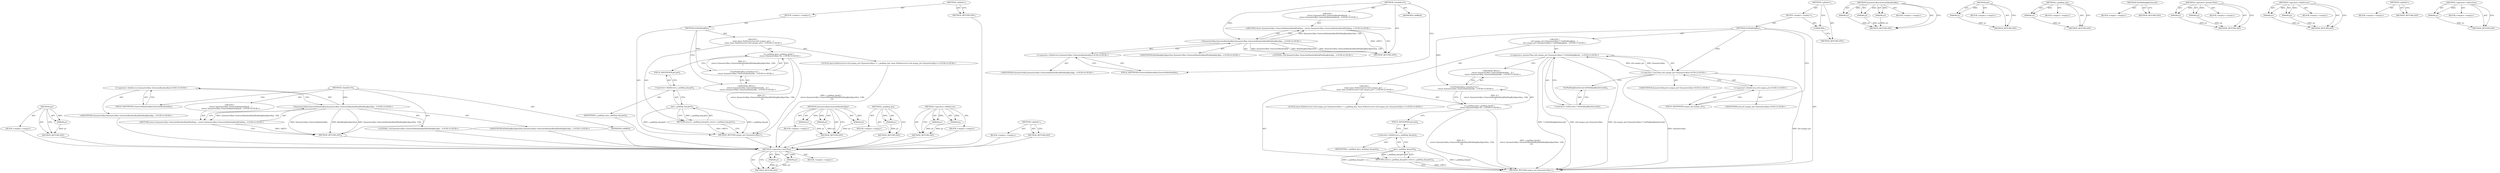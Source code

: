 digraph "&lt;operator&gt;.indirection" {
vulnerable_67 [label=<(METHOD,get)>];
vulnerable_68 [label=<(PARAM,p1)>];
vulnerable_69 [label=<(BLOCK,&lt;empty&gt;,&lt;empty&gt;)>];
vulnerable_70 [label=<(METHOD_RETURN,ANY)>];
vulnerable_3 [label=<(METHOD,&lt;lambda&gt;0)<SUB>2</SUB>>];
vulnerable_4 [label="<(BLOCK,{
     return SymmetricKey::GenerateRandomKey(k...,{
     return SymmetricKey::GenerateRandomKey(k...)<SUB>2</SUB>>"];
vulnerable_5 [label="<(RETURN,return SymmetricKey::GenerateRandomKey(kPadding...,return SymmetricKey::GenerateRandomKey(kPadding...)<SUB>3</SUB>>"];
vulnerable_6 [label="<(SymmetricKey.GenerateRandomKey,SymmetricKey::GenerateRandomKey(kPaddingKeyAlgo...)<SUB>3</SUB>>"];
vulnerable_7 [label="<(&lt;operator&gt;.fieldAccess,SymmetricKey::GenerateRandomKey)<SUB>3</SUB>>"];
vulnerable_8 [label="<(IDENTIFIER,SymmetricKey,SymmetricKey::GenerateRandomKey(kPaddingKeyAlgo...)<SUB>3</SUB>>"];
vulnerable_9 [label=<(FIELD_IDENTIFIER,GenerateRandomKey,GenerateRandomKey)<SUB>3</SUB>>];
vulnerable_10 [label="<(IDENTIFIER,kPaddingKeyAlgorithm,SymmetricKey::GenerateRandomKey(kPaddingKeyAlgo...)<SUB>3</SUB>>"];
vulnerable_11 [label="<(LITERAL,128,SymmetricKey::GenerateRandomKey(kPaddingKeyAlgo...)<SUB>3</SUB>>"];
vulnerable_12 [label=<(MODIFIER,LAMBDA)>];
vulnerable_13 [label=<(METHOD_RETURN,ANY)<SUB>2</SUB>>];
vulnerable_18 [label=<(METHOD,&lt;global&gt;)<SUB>1</SUB>>];
vulnerable_19 [label=<(BLOCK,&lt;empty&gt;,&lt;empty&gt;)<SUB>1</SUB>>];
vulnerable_20 [label=<(METHOD,GetPaddingKey)<SUB>1</SUB>>];
vulnerable_21 [label="<(BLOCK,{
   static base::NoDestructor&lt;std::unique_ptr&lt;...,{
   static base::NoDestructor&lt;std::unique_ptr&lt;...)<SUB>1</SUB>>"];
vulnerable_22 [label="<(LOCAL,base.NoDestructor&lt;std.unique_ptr&lt;SymmetricKey&gt;&gt; s_padding_key: base.NoDestructor&lt;std.unique_ptr&lt;SymmetricKey&gt;&gt;)<SUB>2</SUB>>"];
vulnerable_23 [label="<(s_padding_key,s_padding_key([] {
     return SymmetricKey::Ge...)<SUB>2</SUB>>"];
vulnerable_24 [label="<(GetPaddingKey.&lt;lambda&gt;0,[] {
     return SymmetricKey::GenerateRandomKe...)<SUB>2</SUB>>"];
vulnerable_25 [label="<(METHOD_REF,[] {
     return SymmetricKey::GenerateRandomKe...,[] {
     return SymmetricKey::GenerateRandomKe...)<SUB>2</SUB>>"];
vulnerable_26 [label=<(RETURN,return s_padding_key.get();,return s_padding_key.get();)<SUB>5</SUB>>];
vulnerable_27 [label=<(get,s_padding_key.get())<SUB>5</SUB>>];
vulnerable_28 [label=<(&lt;operator&gt;.fieldAccess,s_padding_key.get)<SUB>5</SUB>>];
vulnerable_29 [label=<(IDENTIFIER,s_padding_key,s_padding_key.get())<SUB>5</SUB>>];
vulnerable_30 [label=<(FIELD_IDENTIFIER,get,get)<SUB>5</SUB>>];
vulnerable_31 [label=<(METHOD_RETURN,unique_ptr&lt;SymmetricKey&gt;)<SUB>1</SUB>>];
vulnerable_33 [label=<(METHOD_RETURN,ANY)<SUB>1</SUB>>];
vulnerable_52 [label=<(METHOD,SymmetricKey.GenerateRandomKey)>];
vulnerable_53 [label=<(PARAM,p1)>];
vulnerable_54 [label=<(PARAM,p2)>];
vulnerable_55 [label=<(PARAM,p3)>];
vulnerable_56 [label=<(BLOCK,&lt;empty&gt;,&lt;empty&gt;)>];
vulnerable_57 [label=<(METHOD_RETURN,ANY)>];
vulnerable_63 [label=<(METHOD,s_padding_key)>];
vulnerable_64 [label=<(PARAM,p1)>];
vulnerable_65 [label=<(BLOCK,&lt;empty&gt;,&lt;empty&gt;)>];
vulnerable_66 [label=<(METHOD_RETURN,ANY)>];
vulnerable_58 [label=<(METHOD,&lt;operator&gt;.fieldAccess)>];
vulnerable_59 [label=<(PARAM,p1)>];
vulnerable_60 [label=<(PARAM,p2)>];
vulnerable_61 [label=<(BLOCK,&lt;empty&gt;,&lt;empty&gt;)>];
vulnerable_62 [label=<(METHOD_RETURN,ANY)>];
vulnerable_46 [label=<(METHOD,&lt;global&gt;)<SUB>1</SUB>>];
vulnerable_47 [label=<(BLOCK,&lt;empty&gt;,&lt;empty&gt;)>];
vulnerable_48 [label=<(METHOD_RETURN,ANY)>];
fixed_78 [label=<(METHOD,&lt;operator&gt;.lessThan)>];
fixed_79 [label=<(PARAM,p1)>];
fixed_80 [label=<(PARAM,p2)>];
fixed_81 [label=<(BLOCK,&lt;empty&gt;,&lt;empty&gt;)>];
fixed_82 [label=<(METHOD_RETURN,ANY)>];
fixed_3 [label=<(METHOD,&lt;lambda&gt;0)<SUB>3</SUB>>];
fixed_4 [label="<(BLOCK,{
     return SymmetricKey::GenerateRandomKey(k...,{
     return SymmetricKey::GenerateRandomKey(k...)<SUB>3</SUB>>"];
fixed_5 [label="<(RETURN,return SymmetricKey::GenerateRandomKey(kPadding...,return SymmetricKey::GenerateRandomKey(kPadding...)<SUB>4</SUB>>"];
fixed_6 [label="<(SymmetricKey.GenerateRandomKey,SymmetricKey::GenerateRandomKey(kPaddingKeyAlgo...)<SUB>4</SUB>>"];
fixed_7 [label="<(&lt;operator&gt;.fieldAccess,SymmetricKey::GenerateRandomKey)<SUB>4</SUB>>"];
fixed_8 [label="<(IDENTIFIER,SymmetricKey,SymmetricKey::GenerateRandomKey(kPaddingKeyAlgo...)<SUB>4</SUB>>"];
fixed_9 [label=<(FIELD_IDENTIFIER,GenerateRandomKey,GenerateRandomKey)<SUB>4</SUB>>];
fixed_10 [label="<(IDENTIFIER,kPaddingKeyAlgorithm,SymmetricKey::GenerateRandomKey(kPaddingKeyAlgo...)<SUB>4</SUB>>"];
fixed_11 [label="<(LITERAL,128,SymmetricKey::GenerateRandomKey(kPaddingKeyAlgo...)<SUB>4</SUB>>"];
fixed_12 [label=<(MODIFIER,LAMBDA)>];
fixed_13 [label=<(METHOD_RETURN,ANY)<SUB>3</SUB>>];
fixed_18 [label=<(METHOD,&lt;global&gt;)<SUB>1</SUB>>];
fixed_19 [label=<(BLOCK,&lt;empty&gt;,&lt;empty&gt;)<SUB>1</SUB>>];
fixed_20 [label=<(METHOD,GetPaddingKey)<SUB>1</SUB>>];
fixed_21 [label="<(BLOCK,{
std::unique_ptr&lt;SymmetricKey&gt;* GetPaddingKeyI...,{
std::unique_ptr&lt;SymmetricKey&gt;* GetPaddingKeyI...)<SUB>1</SUB>>"];
fixed_22 [label="<(&lt;operator&gt;.greaterThan,std::unique_ptr&lt;SymmetricKey&gt;* GetPaddingKeyInt...)<SUB>2</SUB>>"];
fixed_23 [label="<(&lt;operator&gt;.lessThan,std::unique_ptr&lt;SymmetricKey)<SUB>2</SUB>>"];
fixed_24 [label="<(&lt;operator&gt;.fieldAccess,std::unique_ptr)<SUB>2</SUB>>"];
fixed_25 [label="<(IDENTIFIER,std,std::unique_ptr&lt;SymmetricKey)<SUB>2</SUB>>"];
fixed_26 [label=<(FIELD_IDENTIFIER,unique_ptr,unique_ptr)<SUB>2</SUB>>];
fixed_27 [label="<(IDENTIFIER,SymmetricKey,std::unique_ptr&lt;SymmetricKey)<SUB>2</SUB>>"];
fixed_28 [label=<(&lt;operator&gt;.indirection,* GetPaddingKeyInternal())<SUB>2</SUB>>];
fixed_29 [label=<(GetPaddingKeyInternal,GetPaddingKeyInternal())<SUB>2</SUB>>];
fixed_30 [label="<(BLOCK,{
   static base::NoDestructor&lt;std::unique_ptr&lt;...,{
   static base::NoDestructor&lt;std::unique_ptr&lt;...)<SUB>2</SUB>>"];
fixed_31 [label="<(LOCAL,base.NoDestructor&lt;std.unique_ptr&lt;SymmetricKey&gt;&gt; s_padding_key: base.NoDestructor&lt;std.unique_ptr&lt;SymmetricKey&gt;&gt;)<SUB>3</SUB>>"];
fixed_32 [label="<(s_padding_key,s_padding_key([] {
     return SymmetricKey::Ge...)<SUB>3</SUB>>"];
fixed_33 [label="<(GetPaddingKey.&lt;lambda&gt;0,[] {
     return SymmetricKey::GenerateRandomKe...)<SUB>3</SUB>>"];
fixed_34 [label="<(METHOD_REF,[] {
     return SymmetricKey::GenerateRandomKe...,[] {
     return SymmetricKey::GenerateRandomKe...)<SUB>3</SUB>>"];
fixed_35 [label=<(RETURN,return s_padding_key.get();,return s_padding_key.get();)<SUB>6</SUB>>];
fixed_36 [label=<(get,s_padding_key.get())<SUB>6</SUB>>];
fixed_37 [label=<(&lt;operator&gt;.fieldAccess,s_padding_key.get)<SUB>6</SUB>>];
fixed_38 [label=<(IDENTIFIER,s_padding_key,s_padding_key.get())<SUB>6</SUB>>];
fixed_39 [label=<(FIELD_IDENTIFIER,get,get)<SUB>6</SUB>>];
fixed_40 [label=<(METHOD_RETURN,unique_ptr&lt;SymmetricKey&gt;)<SUB>1</SUB>>];
fixed_42 [label=<(UNKNOWN,,)>];
fixed_43 [label=<(METHOD_RETURN,ANY)<SUB>1</SUB>>];
fixed_62 [label=<(METHOD,SymmetricKey.GenerateRandomKey)>];
fixed_63 [label=<(PARAM,p1)>];
fixed_64 [label=<(PARAM,p2)>];
fixed_65 [label=<(PARAM,p3)>];
fixed_66 [label=<(BLOCK,&lt;empty&gt;,&lt;empty&gt;)>];
fixed_67 [label=<(METHOD_RETURN,ANY)>];
fixed_94 [label=<(METHOD,get)>];
fixed_95 [label=<(PARAM,p1)>];
fixed_96 [label=<(BLOCK,&lt;empty&gt;,&lt;empty&gt;)>];
fixed_97 [label=<(METHOD_RETURN,ANY)>];
fixed_90 [label=<(METHOD,s_padding_key)>];
fixed_91 [label=<(PARAM,p1)>];
fixed_92 [label=<(BLOCK,&lt;empty&gt;,&lt;empty&gt;)>];
fixed_93 [label=<(METHOD_RETURN,ANY)>];
fixed_87 [label=<(METHOD,GetPaddingKeyInternal)>];
fixed_88 [label=<(BLOCK,&lt;empty&gt;,&lt;empty&gt;)>];
fixed_89 [label=<(METHOD_RETURN,ANY)>];
fixed_73 [label=<(METHOD,&lt;operator&gt;.greaterThan)>];
fixed_74 [label=<(PARAM,p1)>];
fixed_75 [label=<(PARAM,p2)>];
fixed_76 [label=<(BLOCK,&lt;empty&gt;,&lt;empty&gt;)>];
fixed_77 [label=<(METHOD_RETURN,ANY)>];
fixed_68 [label=<(METHOD,&lt;operator&gt;.fieldAccess)>];
fixed_69 [label=<(PARAM,p1)>];
fixed_70 [label=<(PARAM,p2)>];
fixed_71 [label=<(BLOCK,&lt;empty&gt;,&lt;empty&gt;)>];
fixed_72 [label=<(METHOD_RETURN,ANY)>];
fixed_56 [label=<(METHOD,&lt;global&gt;)<SUB>1</SUB>>];
fixed_57 [label=<(BLOCK,&lt;empty&gt;,&lt;empty&gt;)>];
fixed_58 [label=<(METHOD_RETURN,ANY)>];
fixed_83 [label=<(METHOD,&lt;operator&gt;.indirection)>];
fixed_84 [label=<(PARAM,p1)>];
fixed_85 [label=<(BLOCK,&lt;empty&gt;,&lt;empty&gt;)>];
fixed_86 [label=<(METHOD_RETURN,ANY)>];
vulnerable_67 -> vulnerable_68  [key=0, label="AST: "];
vulnerable_67 -> vulnerable_68  [key=1, label="DDG: "];
vulnerable_67 -> vulnerable_69  [key=0, label="AST: "];
vulnerable_67 -> vulnerable_70  [key=0, label="AST: "];
vulnerable_67 -> vulnerable_70  [key=1, label="CFG: "];
vulnerable_68 -> vulnerable_70  [key=0, label="DDG: p1"];
vulnerable_69 -> fixed_78  [key=0];
vulnerable_70 -> fixed_78  [key=0];
vulnerable_3 -> vulnerable_4  [key=0, label="AST: "];
vulnerable_3 -> vulnerable_12  [key=0, label="AST: "];
vulnerable_3 -> vulnerable_13  [key=0, label="AST: "];
vulnerable_3 -> vulnerable_9  [key=0, label="CFG: "];
vulnerable_3 -> vulnerable_6  [key=0, label="DDG: "];
vulnerable_4 -> vulnerable_5  [key=0, label="AST: "];
vulnerable_5 -> vulnerable_6  [key=0, label="AST: "];
vulnerable_5 -> vulnerable_13  [key=0, label="CFG: "];
vulnerable_5 -> vulnerable_13  [key=1, label="DDG: &lt;RET&gt;"];
vulnerable_6 -> vulnerable_7  [key=0, label="AST: "];
vulnerable_6 -> vulnerable_10  [key=0, label="AST: "];
vulnerable_6 -> vulnerable_11  [key=0, label="AST: "];
vulnerable_6 -> vulnerable_5  [key=0, label="CFG: "];
vulnerable_6 -> vulnerable_5  [key=1, label="DDG: SymmetricKey::GenerateRandomKey(kPaddingKeyAlgorithm, 128)"];
vulnerable_6 -> vulnerable_13  [key=0, label="DDG: SymmetricKey::GenerateRandomKey"];
vulnerable_6 -> vulnerable_13  [key=1, label="DDG: kPaddingKeyAlgorithm"];
vulnerable_6 -> vulnerable_13  [key=2, label="DDG: SymmetricKey::GenerateRandomKey(kPaddingKeyAlgorithm, 128)"];
vulnerable_7 -> vulnerable_8  [key=0, label="AST: "];
vulnerable_7 -> vulnerable_9  [key=0, label="AST: "];
vulnerable_7 -> vulnerable_6  [key=0, label="CFG: "];
vulnerable_8 -> fixed_78  [key=0];
vulnerable_9 -> vulnerable_7  [key=0, label="CFG: "];
vulnerable_10 -> fixed_78  [key=0];
vulnerable_11 -> fixed_78  [key=0];
vulnerable_12 -> fixed_78  [key=0];
vulnerable_13 -> fixed_78  [key=0];
vulnerable_18 -> vulnerable_19  [key=0, label="AST: "];
vulnerable_18 -> vulnerable_33  [key=0, label="AST: "];
vulnerable_18 -> vulnerable_33  [key=1, label="CFG: "];
vulnerable_19 -> vulnerable_20  [key=0, label="AST: "];
vulnerable_20 -> vulnerable_21  [key=0, label="AST: "];
vulnerable_20 -> vulnerable_31  [key=0, label="AST: "];
vulnerable_20 -> vulnerable_25  [key=0, label="CFG: "];
vulnerable_20 -> vulnerable_24  [key=0, label="DDG: "];
vulnerable_21 -> vulnerable_22  [key=0, label="AST: "];
vulnerable_21 -> vulnerable_23  [key=0, label="AST: "];
vulnerable_21 -> vulnerable_26  [key=0, label="AST: "];
vulnerable_22 -> fixed_78  [key=0];
vulnerable_23 -> vulnerable_24  [key=0, label="AST: "];
vulnerable_23 -> vulnerable_30  [key=0, label="CFG: "];
vulnerable_23 -> vulnerable_31  [key=0, label="DDG: [] {
     return SymmetricKey::GenerateRandomKey(kPaddingKeyAlgorithm, 128);
   }()"];
vulnerable_23 -> vulnerable_31  [key=1, label="DDG: s_padding_key([] {
     return SymmetricKey::GenerateRandomKey(kPaddingKeyAlgorithm, 128);
   }())"];
vulnerable_24 -> vulnerable_25  [key=0, label="AST: "];
vulnerable_24 -> vulnerable_23  [key=0, label="CFG: "];
vulnerable_24 -> vulnerable_23  [key=1, label="DDG: [] {
     return SymmetricKey::GenerateRandomKey(kPaddingKeyAlgorithm, 128);
   }"];
vulnerable_25 -> vulnerable_24  [key=0, label="CFG: "];
vulnerable_26 -> vulnerable_27  [key=0, label="AST: "];
vulnerable_26 -> vulnerable_31  [key=0, label="CFG: "];
vulnerable_26 -> vulnerable_31  [key=1, label="DDG: &lt;RET&gt;"];
vulnerable_27 -> vulnerable_28  [key=0, label="AST: "];
vulnerable_27 -> vulnerable_26  [key=0, label="CFG: "];
vulnerable_27 -> vulnerable_26  [key=1, label="DDG: s_padding_key.get()"];
vulnerable_27 -> vulnerable_31  [key=0, label="DDG: s_padding_key.get"];
vulnerable_27 -> vulnerable_31  [key=1, label="DDG: s_padding_key.get()"];
vulnerable_28 -> vulnerable_29  [key=0, label="AST: "];
vulnerable_28 -> vulnerable_30  [key=0, label="AST: "];
vulnerable_28 -> vulnerable_27  [key=0, label="CFG: "];
vulnerable_29 -> fixed_78  [key=0];
vulnerable_30 -> vulnerable_28  [key=0, label="CFG: "];
vulnerable_31 -> fixed_78  [key=0];
vulnerable_33 -> fixed_78  [key=0];
vulnerable_52 -> vulnerable_53  [key=0, label="AST: "];
vulnerable_52 -> vulnerable_53  [key=1, label="DDG: "];
vulnerable_52 -> vulnerable_56  [key=0, label="AST: "];
vulnerable_52 -> vulnerable_54  [key=0, label="AST: "];
vulnerable_52 -> vulnerable_54  [key=1, label="DDG: "];
vulnerable_52 -> vulnerable_57  [key=0, label="AST: "];
vulnerable_52 -> vulnerable_57  [key=1, label="CFG: "];
vulnerable_52 -> vulnerable_55  [key=0, label="AST: "];
vulnerable_52 -> vulnerable_55  [key=1, label="DDG: "];
vulnerable_53 -> vulnerable_57  [key=0, label="DDG: p1"];
vulnerable_54 -> vulnerable_57  [key=0, label="DDG: p2"];
vulnerable_55 -> vulnerable_57  [key=0, label="DDG: p3"];
vulnerable_56 -> fixed_78  [key=0];
vulnerable_57 -> fixed_78  [key=0];
vulnerable_63 -> vulnerable_64  [key=0, label="AST: "];
vulnerable_63 -> vulnerable_64  [key=1, label="DDG: "];
vulnerable_63 -> vulnerable_65  [key=0, label="AST: "];
vulnerable_63 -> vulnerable_66  [key=0, label="AST: "];
vulnerable_63 -> vulnerable_66  [key=1, label="CFG: "];
vulnerable_64 -> vulnerable_66  [key=0, label="DDG: p1"];
vulnerable_65 -> fixed_78  [key=0];
vulnerable_66 -> fixed_78  [key=0];
vulnerable_58 -> vulnerable_59  [key=0, label="AST: "];
vulnerable_58 -> vulnerable_59  [key=1, label="DDG: "];
vulnerable_58 -> vulnerable_61  [key=0, label="AST: "];
vulnerable_58 -> vulnerable_60  [key=0, label="AST: "];
vulnerable_58 -> vulnerable_60  [key=1, label="DDG: "];
vulnerable_58 -> vulnerable_62  [key=0, label="AST: "];
vulnerable_58 -> vulnerable_62  [key=1, label="CFG: "];
vulnerable_59 -> vulnerable_62  [key=0, label="DDG: p1"];
vulnerable_60 -> vulnerable_62  [key=0, label="DDG: p2"];
vulnerable_61 -> fixed_78  [key=0];
vulnerable_62 -> fixed_78  [key=0];
vulnerable_46 -> vulnerable_47  [key=0, label="AST: "];
vulnerable_46 -> vulnerable_48  [key=0, label="AST: "];
vulnerable_46 -> vulnerable_48  [key=1, label="CFG: "];
vulnerable_47 -> fixed_78  [key=0];
vulnerable_48 -> fixed_78  [key=0];
fixed_78 -> fixed_79  [key=0, label="AST: "];
fixed_78 -> fixed_79  [key=1, label="DDG: "];
fixed_78 -> fixed_81  [key=0, label="AST: "];
fixed_78 -> fixed_80  [key=0, label="AST: "];
fixed_78 -> fixed_80  [key=1, label="DDG: "];
fixed_78 -> fixed_82  [key=0, label="AST: "];
fixed_78 -> fixed_82  [key=1, label="CFG: "];
fixed_79 -> fixed_82  [key=0, label="DDG: p1"];
fixed_80 -> fixed_82  [key=0, label="DDG: p2"];
fixed_3 -> fixed_4  [key=0, label="AST: "];
fixed_3 -> fixed_12  [key=0, label="AST: "];
fixed_3 -> fixed_13  [key=0, label="AST: "];
fixed_3 -> fixed_9  [key=0, label="CFG: "];
fixed_3 -> fixed_6  [key=0, label="DDG: "];
fixed_4 -> fixed_5  [key=0, label="AST: "];
fixed_5 -> fixed_6  [key=0, label="AST: "];
fixed_5 -> fixed_13  [key=0, label="CFG: "];
fixed_5 -> fixed_13  [key=1, label="DDG: &lt;RET&gt;"];
fixed_6 -> fixed_7  [key=0, label="AST: "];
fixed_6 -> fixed_10  [key=0, label="AST: "];
fixed_6 -> fixed_11  [key=0, label="AST: "];
fixed_6 -> fixed_5  [key=0, label="CFG: "];
fixed_6 -> fixed_5  [key=1, label="DDG: SymmetricKey::GenerateRandomKey(kPaddingKeyAlgorithm, 128)"];
fixed_6 -> fixed_13  [key=0, label="DDG: SymmetricKey::GenerateRandomKey"];
fixed_6 -> fixed_13  [key=1, label="DDG: kPaddingKeyAlgorithm"];
fixed_6 -> fixed_13  [key=2, label="DDG: SymmetricKey::GenerateRandomKey(kPaddingKeyAlgorithm, 128)"];
fixed_7 -> fixed_8  [key=0, label="AST: "];
fixed_7 -> fixed_9  [key=0, label="AST: "];
fixed_7 -> fixed_6  [key=0, label="CFG: "];
fixed_9 -> fixed_7  [key=0, label="CFG: "];
fixed_18 -> fixed_19  [key=0, label="AST: "];
fixed_18 -> fixed_43  [key=0, label="AST: "];
fixed_18 -> fixed_42  [key=0, label="CFG: "];
fixed_19 -> fixed_20  [key=0, label="AST: "];
fixed_19 -> fixed_42  [key=0, label="AST: "];
fixed_20 -> fixed_21  [key=0, label="AST: "];
fixed_20 -> fixed_40  [key=0, label="AST: "];
fixed_20 -> fixed_26  [key=0, label="CFG: "];
fixed_20 -> fixed_23  [key=0, label="DDG: "];
fixed_20 -> fixed_33  [key=0, label="DDG: "];
fixed_21 -> fixed_22  [key=0, label="AST: "];
fixed_21 -> fixed_30  [key=0, label="AST: "];
fixed_22 -> fixed_23  [key=0, label="AST: "];
fixed_22 -> fixed_28  [key=0, label="AST: "];
fixed_22 -> fixed_34  [key=0, label="CFG: "];
fixed_22 -> fixed_40  [key=0, label="DDG: std::unique_ptr&lt;SymmetricKey"];
fixed_22 -> fixed_40  [key=1, label="DDG: * GetPaddingKeyInternal()"];
fixed_22 -> fixed_40  [key=2, label="DDG: std::unique_ptr&lt;SymmetricKey&gt;* GetPaddingKeyInternal()"];
fixed_23 -> fixed_24  [key=0, label="AST: "];
fixed_23 -> fixed_27  [key=0, label="AST: "];
fixed_23 -> fixed_29  [key=0, label="CFG: "];
fixed_23 -> fixed_40  [key=0, label="DDG: std::unique_ptr"];
fixed_23 -> fixed_40  [key=1, label="DDG: SymmetricKey"];
fixed_23 -> fixed_22  [key=0, label="DDG: std::unique_ptr"];
fixed_23 -> fixed_22  [key=1, label="DDG: SymmetricKey"];
fixed_24 -> fixed_25  [key=0, label="AST: "];
fixed_24 -> fixed_26  [key=0, label="AST: "];
fixed_24 -> fixed_23  [key=0, label="CFG: "];
fixed_26 -> fixed_24  [key=0, label="CFG: "];
fixed_28 -> fixed_29  [key=0, label="AST: "];
fixed_28 -> fixed_22  [key=0, label="CFG: "];
fixed_29 -> fixed_28  [key=0, label="CFG: "];
fixed_30 -> fixed_31  [key=0, label="AST: "];
fixed_30 -> fixed_32  [key=0, label="AST: "];
fixed_30 -> fixed_35  [key=0, label="AST: "];
fixed_32 -> fixed_33  [key=0, label="AST: "];
fixed_32 -> fixed_39  [key=0, label="CFG: "];
fixed_32 -> fixed_40  [key=0, label="DDG: [] {
     return SymmetricKey::GenerateRandomKey(kPaddingKeyAlgorithm, 128);
   }()"];
fixed_32 -> fixed_40  [key=1, label="DDG: s_padding_key([] {
     return SymmetricKey::GenerateRandomKey(kPaddingKeyAlgorithm, 128);
   }())"];
fixed_33 -> fixed_34  [key=0, label="AST: "];
fixed_33 -> fixed_32  [key=0, label="CFG: "];
fixed_33 -> fixed_32  [key=1, label="DDG: [] {
     return SymmetricKey::GenerateRandomKey(kPaddingKeyAlgorithm, 128);
   }"];
fixed_34 -> fixed_33  [key=0, label="CFG: "];
fixed_35 -> fixed_36  [key=0, label="AST: "];
fixed_35 -> fixed_40  [key=0, label="CFG: "];
fixed_35 -> fixed_40  [key=1, label="DDG: &lt;RET&gt;"];
fixed_36 -> fixed_37  [key=0, label="AST: "];
fixed_36 -> fixed_35  [key=0, label="CFG: "];
fixed_36 -> fixed_35  [key=1, label="DDG: s_padding_key.get()"];
fixed_36 -> fixed_40  [key=0, label="DDG: s_padding_key.get"];
fixed_36 -> fixed_40  [key=1, label="DDG: s_padding_key.get()"];
fixed_37 -> fixed_38  [key=0, label="AST: "];
fixed_37 -> fixed_39  [key=0, label="AST: "];
fixed_37 -> fixed_36  [key=0, label="CFG: "];
fixed_39 -> fixed_37  [key=0, label="CFG: "];
fixed_42 -> fixed_43  [key=0, label="CFG: "];
fixed_62 -> fixed_63  [key=0, label="AST: "];
fixed_62 -> fixed_63  [key=1, label="DDG: "];
fixed_62 -> fixed_66  [key=0, label="AST: "];
fixed_62 -> fixed_64  [key=0, label="AST: "];
fixed_62 -> fixed_64  [key=1, label="DDG: "];
fixed_62 -> fixed_67  [key=0, label="AST: "];
fixed_62 -> fixed_67  [key=1, label="CFG: "];
fixed_62 -> fixed_65  [key=0, label="AST: "];
fixed_62 -> fixed_65  [key=1, label="DDG: "];
fixed_63 -> fixed_67  [key=0, label="DDG: p1"];
fixed_64 -> fixed_67  [key=0, label="DDG: p2"];
fixed_65 -> fixed_67  [key=0, label="DDG: p3"];
fixed_94 -> fixed_95  [key=0, label="AST: "];
fixed_94 -> fixed_95  [key=1, label="DDG: "];
fixed_94 -> fixed_96  [key=0, label="AST: "];
fixed_94 -> fixed_97  [key=0, label="AST: "];
fixed_94 -> fixed_97  [key=1, label="CFG: "];
fixed_95 -> fixed_97  [key=0, label="DDG: p1"];
fixed_90 -> fixed_91  [key=0, label="AST: "];
fixed_90 -> fixed_91  [key=1, label="DDG: "];
fixed_90 -> fixed_92  [key=0, label="AST: "];
fixed_90 -> fixed_93  [key=0, label="AST: "];
fixed_90 -> fixed_93  [key=1, label="CFG: "];
fixed_91 -> fixed_93  [key=0, label="DDG: p1"];
fixed_87 -> fixed_88  [key=0, label="AST: "];
fixed_87 -> fixed_89  [key=0, label="AST: "];
fixed_87 -> fixed_89  [key=1, label="CFG: "];
fixed_73 -> fixed_74  [key=0, label="AST: "];
fixed_73 -> fixed_74  [key=1, label="DDG: "];
fixed_73 -> fixed_76  [key=0, label="AST: "];
fixed_73 -> fixed_75  [key=0, label="AST: "];
fixed_73 -> fixed_75  [key=1, label="DDG: "];
fixed_73 -> fixed_77  [key=0, label="AST: "];
fixed_73 -> fixed_77  [key=1, label="CFG: "];
fixed_74 -> fixed_77  [key=0, label="DDG: p1"];
fixed_75 -> fixed_77  [key=0, label="DDG: p2"];
fixed_68 -> fixed_69  [key=0, label="AST: "];
fixed_68 -> fixed_69  [key=1, label="DDG: "];
fixed_68 -> fixed_71  [key=0, label="AST: "];
fixed_68 -> fixed_70  [key=0, label="AST: "];
fixed_68 -> fixed_70  [key=1, label="DDG: "];
fixed_68 -> fixed_72  [key=0, label="AST: "];
fixed_68 -> fixed_72  [key=1, label="CFG: "];
fixed_69 -> fixed_72  [key=0, label="DDG: p1"];
fixed_70 -> fixed_72  [key=0, label="DDG: p2"];
fixed_56 -> fixed_57  [key=0, label="AST: "];
fixed_56 -> fixed_58  [key=0, label="AST: "];
fixed_56 -> fixed_58  [key=1, label="CFG: "];
fixed_83 -> fixed_84  [key=0, label="AST: "];
fixed_83 -> fixed_84  [key=1, label="DDG: "];
fixed_83 -> fixed_85  [key=0, label="AST: "];
fixed_83 -> fixed_86  [key=0, label="AST: "];
fixed_83 -> fixed_86  [key=1, label="CFG: "];
fixed_84 -> fixed_86  [key=0, label="DDG: p1"];
}
